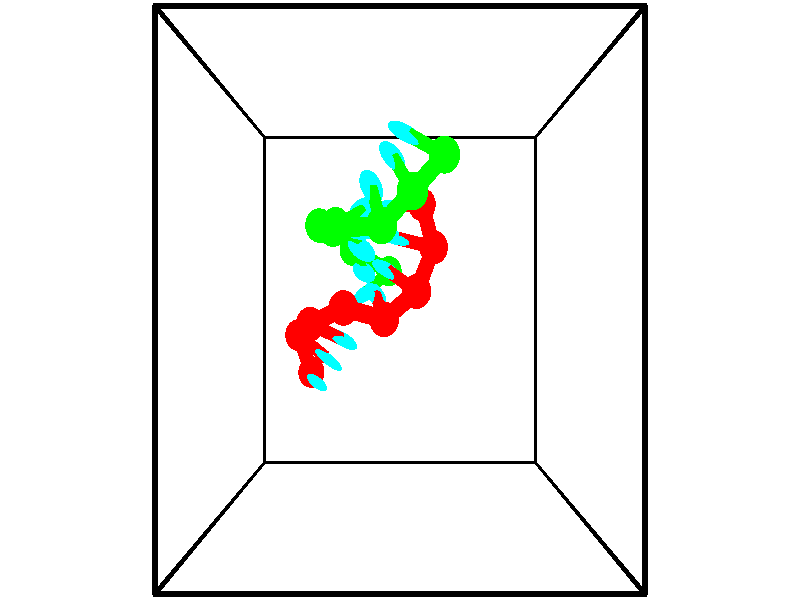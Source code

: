 // switches for output
#declare DRAW_BASES = 1; // possible values are 0, 1; only relevant for DNA ribbons
#declare DRAW_BASES_TYPE = 3; // possible values are 1, 2, 3; only relevant for DNA ribbons
#declare DRAW_FOG = 0; // set to 1 to enable fog

#include "colors.inc"

#include "transforms.inc"
background { rgb <1, 1, 1>}

#default {
   normal{
       ripples 0.25
       frequency 0.20
       turbulence 0.2
       lambda 5
   }
	finish {
		phong 0.1
		phong_size 40.
	}
}

// original window dimensions: 1024x640


// camera settings

camera {
	sky <-0, 1, 0>
	up <-0, 1, 0>
	right 1.6 * <1, 0, 0>
	location <2.5, 2.5, 11.1562>
	look_at <2.5, 2.5, 2.5>
	direction <0, 0, -8.6562>
	angle 67.0682
}


# declare cpy_camera_pos = <2.5, 2.5, 11.1562>;
# if (DRAW_FOG = 1)
fog {
	fog_type 2
	up vnormalize(cpy_camera_pos)
	color rgbt<1,1,1,0.3>
	distance 1e-5
	fog_alt 3e-3
	fog_offset 4
}
# end


// LIGHTS

# declare lum = 6;
global_settings {
	ambient_light rgb lum * <0.05, 0.05, 0.05>
	max_trace_level 15
}# declare cpy_direct_light_amount = 0.25;
light_source
{	1000 * <-1, -1, 1>,
	rgb lum * cpy_direct_light_amount
	parallel
}

light_source
{	1000 * <1, 1, -1>,
	rgb lum * cpy_direct_light_amount
	parallel
}

// strand 0

// nucleotide -1

// particle -1
sphere {
	<0.788073, 1.337085, -0.510386> 0.250000
	pigment { color rgbt <1,0,0,0> }
	no_shadow
}
cylinder {
	<0.901810, 1.286316, -0.130272>,  <0.970052, 1.255854, 0.097796>, 0.100000
	pigment { color rgbt <1,0,0,0> }
	no_shadow
}
cylinder {
	<0.901810, 1.286316, -0.130272>,  <0.788073, 1.337085, -0.510386>, 0.100000
	pigment { color rgbt <1,0,0,0> }
	no_shadow
}

// particle -1
sphere {
	<0.901810, 1.286316, -0.130272> 0.100000
	pigment { color rgbt <1,0,0,0> }
	no_shadow
}
sphere {
	0, 1
	scale<0.080000,0.200000,0.300000>
	matrix <0.489633, 0.871408, -0.030118,
		-0.824263, 0.473854, 0.309924,
		0.284342, -0.126924, 0.950284,
		0.987112, 1.248239, 0.154813>
	pigment { color rgbt <0,1,1,0> }
	no_shadow
}
cylinder {
	<0.619622, 1.955839, -0.072044>,  <0.788073, 1.337085, -0.510386>, 0.130000
	pigment { color rgbt <1,0,0,0> }
	no_shadow
}

// nucleotide -1

// particle -1
sphere {
	<0.619622, 1.955839, -0.072044> 0.250000
	pigment { color rgbt <1,0,0,0> }
	no_shadow
}
cylinder {
	<0.945480, 1.749817, 0.034592>,  <1.140996, 1.626204, 0.098573>, 0.100000
	pigment { color rgbt <1,0,0,0> }
	no_shadow
}
cylinder {
	<0.945480, 1.749817, 0.034592>,  <0.619622, 1.955839, -0.072044>, 0.100000
	pigment { color rgbt <1,0,0,0> }
	no_shadow
}

// particle -1
sphere {
	<0.945480, 1.749817, 0.034592> 0.100000
	pigment { color rgbt <1,0,0,0> }
	no_shadow
}
sphere {
	0, 1
	scale<0.080000,0.200000,0.300000>
	matrix <0.525505, 0.850012, 0.036390,
		-0.245347, 0.110449, 0.963123,
		0.814647, -0.515054, 0.266590,
		1.189874, 1.595301, 0.114569>
	pigment { color rgbt <0,1,1,0> }
	no_shadow
}
cylinder {
	<0.932788, 2.149540, 0.615867>,  <0.619622, 1.955839, -0.072044>, 0.130000
	pigment { color rgbt <1,0,0,0> }
	no_shadow
}

// nucleotide -1

// particle -1
sphere {
	<0.932788, 2.149540, 0.615867> 0.250000
	pigment { color rgbt <1,0,0,0> }
	no_shadow
}
cylinder {
	<1.242050, 2.009315, 0.404457>,  <1.427607, 1.925181, 0.277611>, 0.100000
	pigment { color rgbt <1,0,0,0> }
	no_shadow
}
cylinder {
	<1.242050, 2.009315, 0.404457>,  <0.932788, 2.149540, 0.615867>, 0.100000
	pigment { color rgbt <1,0,0,0> }
	no_shadow
}

// particle -1
sphere {
	<1.242050, 2.009315, 0.404457> 0.100000
	pigment { color rgbt <1,0,0,0> }
	no_shadow
}
sphere {
	0, 1
	scale<0.080000,0.200000,0.300000>
	matrix <0.538600, 0.802948, 0.255314,
		0.334875, -0.482060, 0.809615,
		0.773155, -0.350561, -0.528524,
		1.473997, 1.904147, 0.245900>
	pigment { color rgbt <0,1,1,0> }
	no_shadow
}
cylinder {
	<1.545504, 2.388776, 0.987664>,  <0.932788, 2.149540, 0.615867>, 0.130000
	pigment { color rgbt <1,0,0,0> }
	no_shadow
}

// nucleotide -1

// particle -1
sphere {
	<1.545504, 2.388776, 0.987664> 0.250000
	pigment { color rgbt <1,0,0,0> }
	no_shadow
}
cylinder {
	<1.679428, 2.350395, 0.612709>,  <1.759783, 2.327367, 0.387736>, 0.100000
	pigment { color rgbt <1,0,0,0> }
	no_shadow
}
cylinder {
	<1.679428, 2.350395, 0.612709>,  <1.545504, 2.388776, 0.987664>, 0.100000
	pigment { color rgbt <1,0,0,0> }
	no_shadow
}

// particle -1
sphere {
	<1.679428, 2.350395, 0.612709> 0.100000
	pigment { color rgbt <1,0,0,0> }
	no_shadow
}
sphere {
	0, 1
	scale<0.080000,0.200000,0.300000>
	matrix <0.502131, 0.859956, 0.091324,
		0.797349, -0.501268, 0.336103,
		0.334811, -0.095951, -0.937387,
		1.779871, 2.321610, 0.331493>
	pigment { color rgbt <0,1,1,0> }
	no_shadow
}
cylinder {
	<2.233305, 2.229055, 1.001801>,  <1.545504, 2.388776, 0.987664>, 0.130000
	pigment { color rgbt <1,0,0,0> }
	no_shadow
}

// nucleotide -1

// particle -1
sphere {
	<2.233305, 2.229055, 1.001801> 0.250000
	pigment { color rgbt <1,0,0,0> }
	no_shadow
}
cylinder {
	<2.136040, 2.432243, 0.671265>,  <2.077681, 2.554156, 0.472943>, 0.100000
	pigment { color rgbt <1,0,0,0> }
	no_shadow
}
cylinder {
	<2.136040, 2.432243, 0.671265>,  <2.233305, 2.229055, 1.001801>, 0.100000
	pigment { color rgbt <1,0,0,0> }
	no_shadow
}

// particle -1
sphere {
	<2.136040, 2.432243, 0.671265> 0.100000
	pigment { color rgbt <1,0,0,0> }
	no_shadow
}
sphere {
	0, 1
	scale<0.080000,0.200000,0.300000>
	matrix <0.420656, 0.822855, 0.382045,
		0.874025, -0.254706, -0.413769,
		-0.243163, 0.507971, -0.826340,
		2.063091, 2.584635, 0.423363>
	pigment { color rgbt <0,1,1,0> }
	no_shadow
}
cylinder {
	<2.783939, 2.621628, 0.795620>,  <2.233305, 2.229055, 1.001801>, 0.130000
	pigment { color rgbt <1,0,0,0> }
	no_shadow
}

// nucleotide -1

// particle -1
sphere {
	<2.783939, 2.621628, 0.795620> 0.250000
	pigment { color rgbt <1,0,0,0> }
	no_shadow
}
cylinder {
	<2.484764, 2.808090, 0.606606>,  <2.305259, 2.919968, 0.493197>, 0.100000
	pigment { color rgbt <1,0,0,0> }
	no_shadow
}
cylinder {
	<2.484764, 2.808090, 0.606606>,  <2.783939, 2.621628, 0.795620>, 0.100000
	pigment { color rgbt <1,0,0,0> }
	no_shadow
}

// particle -1
sphere {
	<2.484764, 2.808090, 0.606606> 0.100000
	pigment { color rgbt <1,0,0,0> }
	no_shadow
}
sphere {
	0, 1
	scale<0.080000,0.200000,0.300000>
	matrix <0.299611, 0.872341, 0.386334,
		0.592303, 0.147376, -0.792122,
		-0.747937, 0.466156, -0.472535,
		2.260383, 2.947937, 0.464845>
	pigment { color rgbt <0,1,1,0> }
	no_shadow
}
cylinder {
	<3.095920, 3.273783, 0.488359>,  <2.783939, 2.621628, 0.795620>, 0.130000
	pigment { color rgbt <1,0,0,0> }
	no_shadow
}

// nucleotide -1

// particle -1
sphere {
	<3.095920, 3.273783, 0.488359> 0.250000
	pigment { color rgbt <1,0,0,0> }
	no_shadow
}
cylinder {
	<2.705105, 3.353226, 0.519218>,  <2.470616, 3.400891, 0.537734>, 0.100000
	pigment { color rgbt <1,0,0,0> }
	no_shadow
}
cylinder {
	<2.705105, 3.353226, 0.519218>,  <3.095920, 3.273783, 0.488359>, 0.100000
	pigment { color rgbt <1,0,0,0> }
	no_shadow
}

// particle -1
sphere {
	<2.705105, 3.353226, 0.519218> 0.100000
	pigment { color rgbt <1,0,0,0> }
	no_shadow
}
sphere {
	0, 1
	scale<0.080000,0.200000,0.300000>
	matrix <0.212827, 0.892635, 0.397375,
		0.010055, 0.404670, -0.914408,
		-0.977038, 0.198606, 0.077150,
		2.411993, 3.412807, 0.542363>
	pigment { color rgbt <0,1,1,0> }
	no_shadow
}
cylinder {
	<2.898214, 3.944226, 0.197710>,  <3.095920, 3.273783, 0.488359>, 0.130000
	pigment { color rgbt <1,0,0,0> }
	no_shadow
}

// nucleotide -1

// particle -1
sphere {
	<2.898214, 3.944226, 0.197710> 0.250000
	pigment { color rgbt <1,0,0,0> }
	no_shadow
}
cylinder {
	<2.595863, 3.901627, 0.456108>,  <2.414453, 3.876067, 0.611147>, 0.100000
	pigment { color rgbt <1,0,0,0> }
	no_shadow
}
cylinder {
	<2.595863, 3.901627, 0.456108>,  <2.898214, 3.944226, 0.197710>, 0.100000
	pigment { color rgbt <1,0,0,0> }
	no_shadow
}

// particle -1
sphere {
	<2.595863, 3.901627, 0.456108> 0.100000
	pigment { color rgbt <1,0,0,0> }
	no_shadow
}
sphere {
	0, 1
	scale<0.080000,0.200000,0.300000>
	matrix <0.070569, 0.967681, 0.242104,
		-0.650900, 0.228588, -0.723932,
		-0.755877, -0.106498, 0.645994,
		2.369100, 3.869677, 0.649906>
	pigment { color rgbt <0,1,1,0> }
	no_shadow
}
// strand 1

// nucleotide -1

// particle -1
sphere {
	<3.219951, 4.455263, 1.404568> 0.250000
	pigment { color rgbt <0,1,0,0> }
	no_shadow
}
cylinder {
	<2.856666, 4.622452, 1.413055>,  <2.638695, 4.722765, 1.418148>, 0.100000
	pigment { color rgbt <0,1,0,0> }
	no_shadow
}
cylinder {
	<2.856666, 4.622452, 1.413055>,  <3.219951, 4.455263, 1.404568>, 0.100000
	pigment { color rgbt <0,1,0,0> }
	no_shadow
}

// particle -1
sphere {
	<2.856666, 4.622452, 1.413055> 0.100000
	pigment { color rgbt <0,1,0,0> }
	no_shadow
}
sphere {
	0, 1
	scale<0.080000,0.200000,0.300000>
	matrix <-0.340204, -0.707804, -0.619091,
		-0.243743, -0.569485, 0.785032,
		-0.908213, 0.417971, 0.021219,
		2.584202, 4.747843, 1.419421>
	pigment { color rgbt <0,1,1,0> }
	no_shadow
}
cylinder {
	<2.698053, 3.935257, 1.609804>,  <3.219951, 4.455263, 1.404568>, 0.130000
	pigment { color rgbt <0,1,0,0> }
	no_shadow
}

// nucleotide -1

// particle -1
sphere {
	<2.698053, 3.935257, 1.609804> 0.250000
	pigment { color rgbt <0,1,0,0> }
	no_shadow
}
cylinder {
	<2.512690, 4.236176, 1.422485>,  <2.401471, 4.416727, 1.310094>, 0.100000
	pigment { color rgbt <0,1,0,0> }
	no_shadow
}
cylinder {
	<2.512690, 4.236176, 1.422485>,  <2.698053, 3.935257, 1.609804>, 0.100000
	pigment { color rgbt <0,1,0,0> }
	no_shadow
}

// particle -1
sphere {
	<2.512690, 4.236176, 1.422485> 0.100000
	pigment { color rgbt <0,1,0,0> }
	no_shadow
}
sphere {
	0, 1
	scale<0.080000,0.200000,0.300000>
	matrix <-0.372338, -0.644856, -0.667477,
		-0.804125, -0.134949, 0.578940,
		-0.463408, 0.752296, -0.468298,
		2.373667, 4.461864, 1.281996>
	pigment { color rgbt <0,1,1,0> }
	no_shadow
}
cylinder {
	<2.202800, 3.497446, 1.458269>,  <2.698053, 3.935257, 1.609804>, 0.130000
	pigment { color rgbt <0,1,0,0> }
	no_shadow
}

// nucleotide -1

// particle -1
sphere {
	<2.202800, 3.497446, 1.458269> 0.250000
	pigment { color rgbt <0,1,0,0> }
	no_shadow
}
cylinder {
	<2.099031, 3.829010, 1.260033>,  <2.036770, 4.027948, 1.141091>, 0.100000
	pigment { color rgbt <0,1,0,0> }
	no_shadow
}
cylinder {
	<2.099031, 3.829010, 1.260033>,  <2.202800, 3.497446, 1.458269>, 0.100000
	pigment { color rgbt <0,1,0,0> }
	no_shadow
}

// particle -1
sphere {
	<2.099031, 3.829010, 1.260033> 0.100000
	pigment { color rgbt <0,1,0,0> }
	no_shadow
}
sphere {
	0, 1
	scale<0.080000,0.200000,0.300000>
	matrix <-0.377548, -0.559366, -0.737948,
		-0.888908, -0.004329, 0.458064,
		-0.259421, 0.828909, -0.495591,
		2.021205, 4.077683, 1.111355>
	pigment { color rgbt <0,1,1,0> }
	no_shadow
}
cylinder {
	<1.401525, 3.476685, 1.273421>,  <2.202800, 3.497446, 1.458269>, 0.130000
	pigment { color rgbt <0,1,0,0> }
	no_shadow
}

// nucleotide -1

// particle -1
sphere {
	<1.401525, 3.476685, 1.273421> 0.250000
	pigment { color rgbt <0,1,0,0> }
	no_shadow
}
cylinder {
	<1.692322, 3.650848, 1.061043>,  <1.866800, 3.755346, 0.933616>, 0.100000
	pigment { color rgbt <0,1,0,0> }
	no_shadow
}
cylinder {
	<1.692322, 3.650848, 1.061043>,  <1.401525, 3.476685, 1.273421>, 0.100000
	pigment { color rgbt <0,1,0,0> }
	no_shadow
}

// particle -1
sphere {
	<1.692322, 3.650848, 1.061043> 0.100000
	pigment { color rgbt <0,1,0,0> }
	no_shadow
}
sphere {
	0, 1
	scale<0.080000,0.200000,0.300000>
	matrix <-0.224282, -0.580257, -0.782942,
		-0.648985, 0.688274, -0.324188,
		0.726991, 0.435408, -0.530946,
		1.910419, 3.781471, 0.901759>
	pigment { color rgbt <0,1,1,0> }
	no_shadow
}
cylinder {
	<1.095727, 3.583965, 0.600652>,  <1.401525, 3.476685, 1.273421>, 0.130000
	pigment { color rgbt <0,1,0,0> }
	no_shadow
}

// nucleotide -1

// particle -1
sphere {
	<1.095727, 3.583965, 0.600652> 0.250000
	pigment { color rgbt <0,1,0,0> }
	no_shadow
}
cylinder {
	<1.493928, 3.551697, 0.580780>,  <1.732848, 3.532336, 0.568857>, 0.100000
	pigment { color rgbt <0,1,0,0> }
	no_shadow
}
cylinder {
	<1.493928, 3.551697, 0.580780>,  <1.095727, 3.583965, 0.600652>, 0.100000
	pigment { color rgbt <0,1,0,0> }
	no_shadow
}

// particle -1
sphere {
	<1.493928, 3.551697, 0.580780> 0.100000
	pigment { color rgbt <0,1,0,0> }
	no_shadow
}
sphere {
	0, 1
	scale<0.080000,0.200000,0.300000>
	matrix <-0.091824, -0.692423, -0.715624,
		0.023331, 0.716967, -0.696716,
		0.995502, -0.080671, -0.049680,
		1.792578, 3.527495, 0.565876>
	pigment { color rgbt <0,1,1,0> }
	no_shadow
}
cylinder {
	<1.308967, 3.689629, -0.062687>,  <1.095727, 3.583965, 0.600652>, 0.130000
	pigment { color rgbt <0,1,0,0> }
	no_shadow
}

// nucleotide -1

// particle -1
sphere {
	<1.308967, 3.689629, -0.062687> 0.250000
	pigment { color rgbt <0,1,0,0> }
	no_shadow
}
cylinder {
	<1.590429, 3.451538, 0.092529>,  <1.759306, 3.308684, 0.185659>, 0.100000
	pigment { color rgbt <0,1,0,0> }
	no_shadow
}
cylinder {
	<1.590429, 3.451538, 0.092529>,  <1.308967, 3.689629, -0.062687>, 0.100000
	pigment { color rgbt <0,1,0,0> }
	no_shadow
}

// particle -1
sphere {
	<1.590429, 3.451538, 0.092529> 0.100000
	pigment { color rgbt <0,1,0,0> }
	no_shadow
}
sphere {
	0, 1
	scale<0.080000,0.200000,0.300000>
	matrix <-0.203901, -0.692303, -0.692201,
		0.680657, 0.407948, -0.608509,
		0.703655, -0.595227, 0.388040,
		1.801526, 3.272970, 0.208941>
	pigment { color rgbt <0,1,1,0> }
	no_shadow
}
cylinder {
	<1.571839, 3.305351, -0.625500>,  <1.308967, 3.689629, -0.062687>, 0.130000
	pigment { color rgbt <0,1,0,0> }
	no_shadow
}

// nucleotide -1

// particle -1
sphere {
	<1.571839, 3.305351, -0.625500> 0.250000
	pigment { color rgbt <0,1,0,0> }
	no_shadow
}
cylinder {
	<1.718524, 3.094391, -0.318939>,  <1.806535, 2.967815, -0.135003>, 0.100000
	pigment { color rgbt <0,1,0,0> }
	no_shadow
}
cylinder {
	<1.718524, 3.094391, -0.318939>,  <1.571839, 3.305351, -0.625500>, 0.100000
	pigment { color rgbt <0,1,0,0> }
	no_shadow
}

// particle -1
sphere {
	<1.718524, 3.094391, -0.318939> 0.100000
	pigment { color rgbt <0,1,0,0> }
	no_shadow
}
sphere {
	0, 1
	scale<0.080000,0.200000,0.300000>
	matrix <-0.164657, -0.847580, -0.504477,
		0.915647, 0.058805, -0.397658,
		0.366712, -0.527400, 0.766402,
		1.828538, 2.936171, -0.089019>
	pigment { color rgbt <0,1,1,0> }
	no_shadow
}
cylinder {
	<2.281591, 2.972794, -0.761124>,  <1.571839, 3.305351, -0.625500>, 0.130000
	pigment { color rgbt <0,1,0,0> }
	no_shadow
}

// nucleotide -1

// particle -1
sphere {
	<2.281591, 2.972794, -0.761124> 0.250000
	pigment { color rgbt <0,1,0,0> }
	no_shadow
}
cylinder {
	<2.034558, 2.765366, -0.524590>,  <1.886339, 2.640909, -0.382669>, 0.100000
	pigment { color rgbt <0,1,0,0> }
	no_shadow
}
cylinder {
	<2.034558, 2.765366, -0.524590>,  <2.281591, 2.972794, -0.761124>, 0.100000
	pigment { color rgbt <0,1,0,0> }
	no_shadow
}

// particle -1
sphere {
	<2.034558, 2.765366, -0.524590> 0.100000
	pigment { color rgbt <0,1,0,0> }
	no_shadow
}
sphere {
	0, 1
	scale<0.080000,0.200000,0.300000>
	matrix <0.280251, -0.847593, -0.450605,
		0.734883, -0.112563, 0.668787,
		-0.617581, -0.518571, 0.591336,
		1.849284, 2.609794, -0.347189>
	pigment { color rgbt <0,1,1,0> }
	no_shadow
}
// box output
cylinder {
	<0.000000, 0.000000, 0.000000>,  <5.000000, 0.000000, 0.000000>, 0.025000
	pigment { color rgbt <0,0,0,0> }
	no_shadow
}
cylinder {
	<0.000000, 0.000000, 0.000000>,  <0.000000, 5.000000, 0.000000>, 0.025000
	pigment { color rgbt <0,0,0,0> }
	no_shadow
}
cylinder {
	<0.000000, 0.000000, 0.000000>,  <0.000000, 0.000000, 5.000000>, 0.025000
	pigment { color rgbt <0,0,0,0> }
	no_shadow
}
cylinder {
	<5.000000, 5.000000, 5.000000>,  <0.000000, 5.000000, 5.000000>, 0.025000
	pigment { color rgbt <0,0,0,0> }
	no_shadow
}
cylinder {
	<5.000000, 5.000000, 5.000000>,  <5.000000, 0.000000, 5.000000>, 0.025000
	pigment { color rgbt <0,0,0,0> }
	no_shadow
}
cylinder {
	<5.000000, 5.000000, 5.000000>,  <5.000000, 5.000000, 0.000000>, 0.025000
	pigment { color rgbt <0,0,0,0> }
	no_shadow
}
cylinder {
	<0.000000, 0.000000, 5.000000>,  <0.000000, 5.000000, 5.000000>, 0.025000
	pigment { color rgbt <0,0,0,0> }
	no_shadow
}
cylinder {
	<0.000000, 0.000000, 5.000000>,  <5.000000, 0.000000, 5.000000>, 0.025000
	pigment { color rgbt <0,0,0,0> }
	no_shadow
}
cylinder {
	<5.000000, 5.000000, 0.000000>,  <0.000000, 5.000000, 0.000000>, 0.025000
	pigment { color rgbt <0,0,0,0> }
	no_shadow
}
cylinder {
	<5.000000, 5.000000, 0.000000>,  <5.000000, 0.000000, 0.000000>, 0.025000
	pigment { color rgbt <0,0,0,0> }
	no_shadow
}
cylinder {
	<5.000000, 0.000000, 5.000000>,  <5.000000, 0.000000, 0.000000>, 0.025000
	pigment { color rgbt <0,0,0,0> }
	no_shadow
}
cylinder {
	<0.000000, 5.000000, 0.000000>,  <0.000000, 5.000000, 5.000000>, 0.025000
	pigment { color rgbt <0,0,0,0> }
	no_shadow
}
// end of box output
